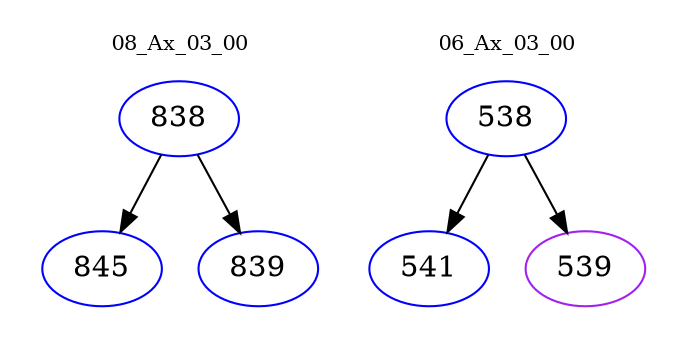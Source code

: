 digraph{
subgraph cluster_0 {
color = white
label = "08_Ax_03_00";
fontsize=10;
T0_838 [label="838", color="blue"]
T0_838 -> T0_845 [color="black"]
T0_845 [label="845", color="blue"]
T0_838 -> T0_839 [color="black"]
T0_839 [label="839", color="blue"]
}
subgraph cluster_1 {
color = white
label = "06_Ax_03_00";
fontsize=10;
T1_538 [label="538", color="blue"]
T1_538 -> T1_541 [color="black"]
T1_541 [label="541", color="blue"]
T1_538 -> T1_539 [color="black"]
T1_539 [label="539", color="purple"]
}
}
